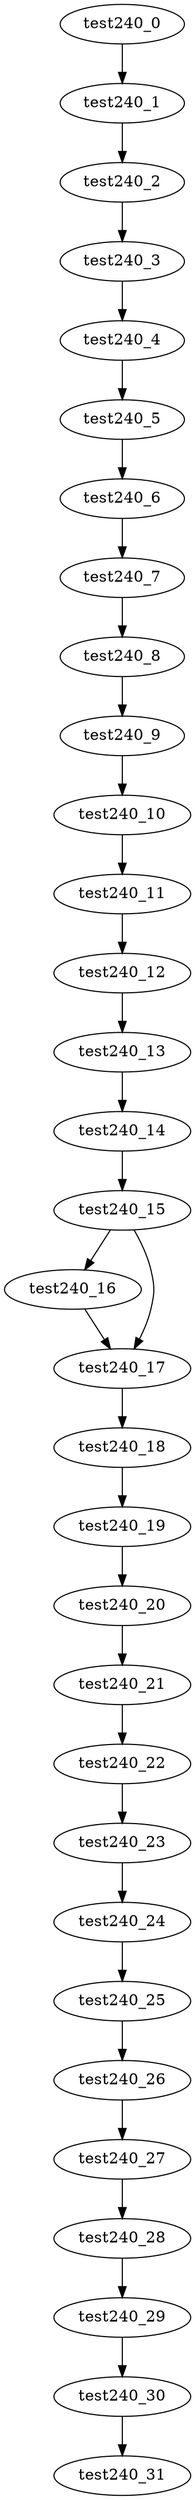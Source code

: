 digraph G {
test240_0->test240_1;
test240_1->test240_2;
test240_2->test240_3;
test240_3->test240_4;
test240_4->test240_5;
test240_5->test240_6;
test240_6->test240_7;
test240_7->test240_8;
test240_8->test240_9;
test240_9->test240_10;
test240_10->test240_11;
test240_11->test240_12;
test240_12->test240_13;
test240_13->test240_14;
test240_14->test240_15;
test240_15->test240_16;
test240_15->test240_17;
test240_16->test240_17;
test240_17->test240_18;
test240_18->test240_19;
test240_19->test240_20;
test240_20->test240_21;
test240_21->test240_22;
test240_22->test240_23;
test240_23->test240_24;
test240_24->test240_25;
test240_25->test240_26;
test240_26->test240_27;
test240_27->test240_28;
test240_28->test240_29;
test240_29->test240_30;
test240_30->test240_31;

}
